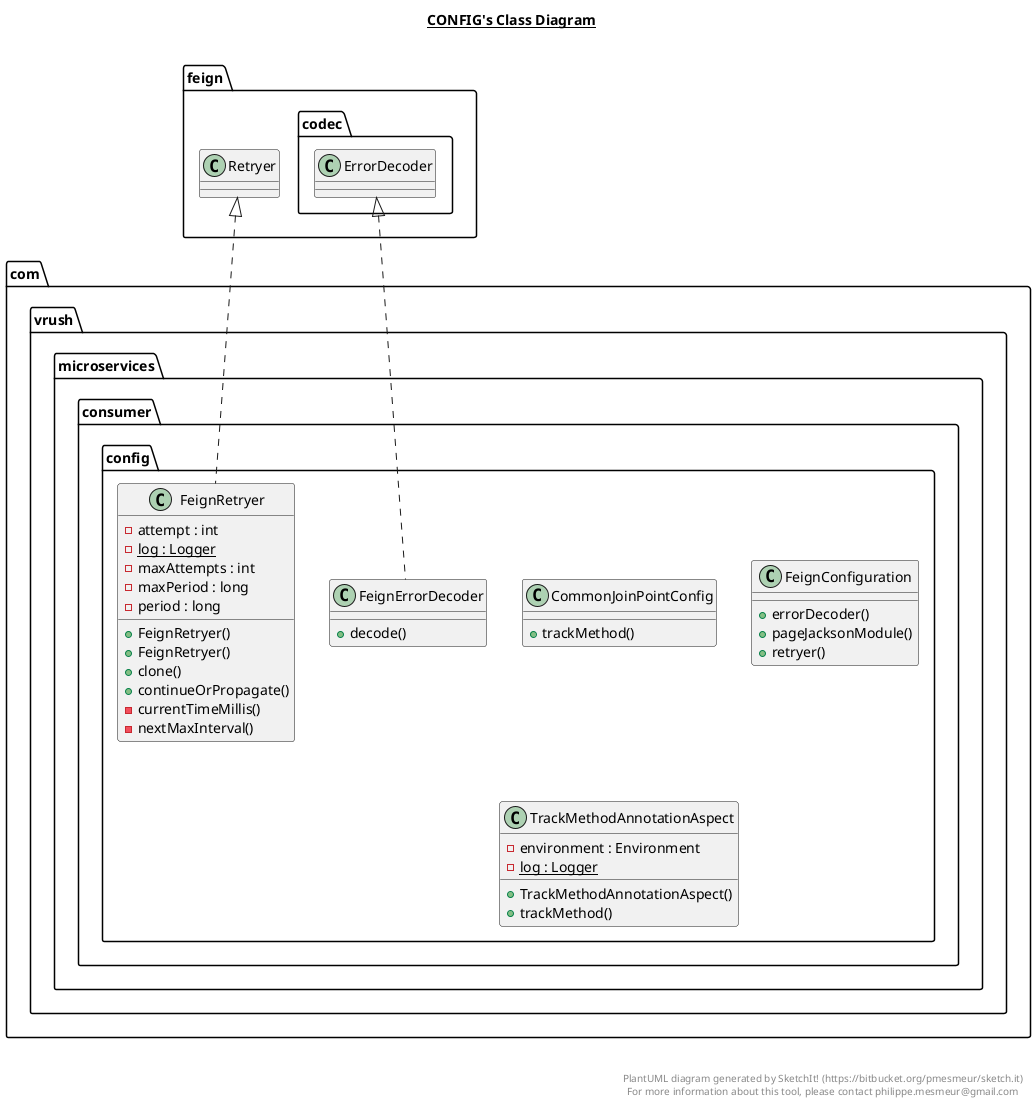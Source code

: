 @startuml

title __CONFIG's Class Diagram__\n

  namespace com.vrush.microservices.consumer {
    namespace config {
      class com.vrush.microservices.consumer.config.CommonJoinPointConfig {
          + trackMethod()
      }
    }
  }
  

  namespace com.vrush.microservices.consumer {
    namespace config {
      class com.vrush.microservices.consumer.config.FeignConfiguration {
          + errorDecoder()
          + pageJacksonModule()
          + retryer()
      }
    }
  }
  

  namespace com.vrush.microservices.consumer {
    namespace config {
      class com.vrush.microservices.consumer.config.FeignErrorDecoder {
          + decode()
      }
    }
  }
  

  namespace com.vrush.microservices.consumer {
    namespace config {
      class com.vrush.microservices.consumer.config.FeignRetryer {
          - attempt : int
          {static} - log : Logger
          - maxAttempts : int
          - maxPeriod : long
          - period : long
          + FeignRetryer()
          + FeignRetryer()
          + clone()
          + continueOrPropagate()
          - currentTimeMillis()
          - nextMaxInterval()
      }
    }
  }
  

  namespace com.vrush.microservices.consumer {
    namespace config {
      class com.vrush.microservices.consumer.config.TrackMethodAnnotationAspect {
          - environment : Environment
          {static} - log : Logger
          + TrackMethodAnnotationAspect()
          + trackMethod()
      }
    }
  }
  

  com.vrush.microservices.consumer.config.FeignErrorDecoder .up.|> feign.codec.ErrorDecoder
  com.vrush.microservices.consumer.config.FeignRetryer .up.|> feign.Retryer


right footer


PlantUML diagram generated by SketchIt! (https://bitbucket.org/pmesmeur/sketch.it)
For more information about this tool, please contact philippe.mesmeur@gmail.com
endfooter

@enduml
